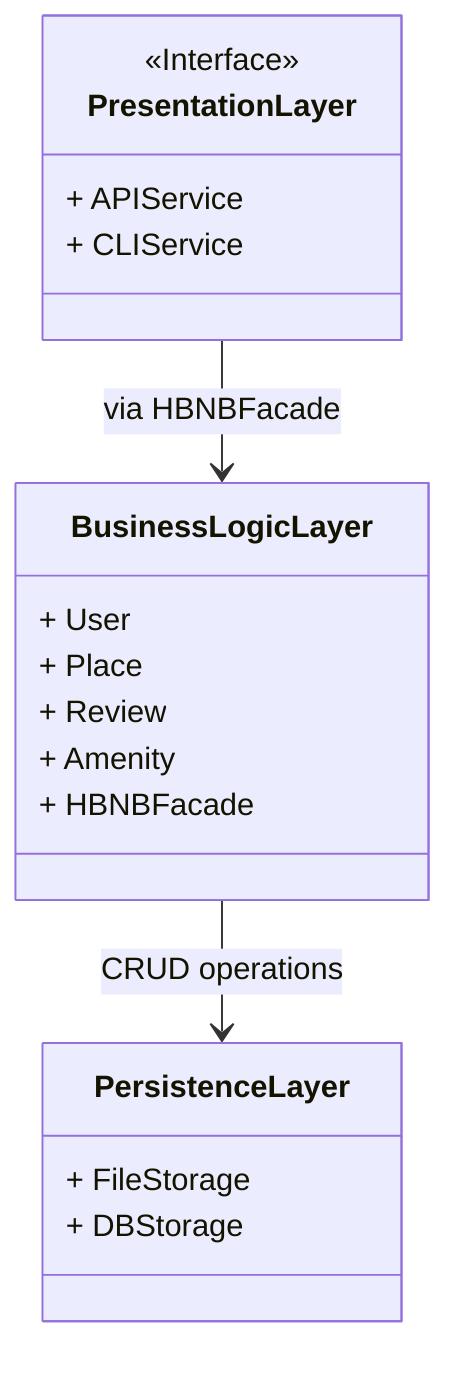 classDiagram
%% --- Presentation Layer ---
class PresentationLayer {
    <<Interface>>
    + APIService
    + CLIService
}

%% --- Business Logic Layer ---
class BusinessLogicLayer {
    + User
    + Place
    + Review
    + Amenity
    + HBNBFacade
}

%% --- Persistence Layer ---
class PersistenceLayer {
    + FileStorage
    + DBStorage
}

%% --- Communication ---
PresentationLayer --> BusinessLogicLayer : via HBNBFacade
BusinessLogicLayer --> PersistenceLayer : CRUD operations
